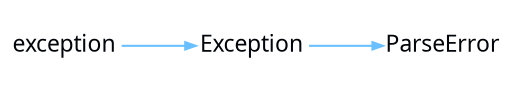 digraph {
 rankdir = "LR"
 bgcolor = none;
 layout  = dot;
 edge [
   arrowsize = "0.5"
   color     = "#69BFFFFF"
 ]
 DEasZGn[
   shape    = none
   label    = "exception"
   margin   = "0.01"
   fontname = "Segoe UI"
   fontsize = "11"
   fontcolor= "#010509FF"
 ]
 qLosZGn[
   shape    = none
   label    = "Exception"
   margin   = "0.01"
   fontname = "Segoe UI"
   fontsize = "11"
   fontcolor= "#010509FF"
 ]
 qrasZGn[
   shape    = none
   label    = "ParseError"
   margin   = "0.01"
   fontname = "Segoe UI"
   fontsize = "11"
   fontcolor= "#010509FF"
 ]
 qLosZGn->qrasZGn
 DEasZGn->qLosZGn
}
